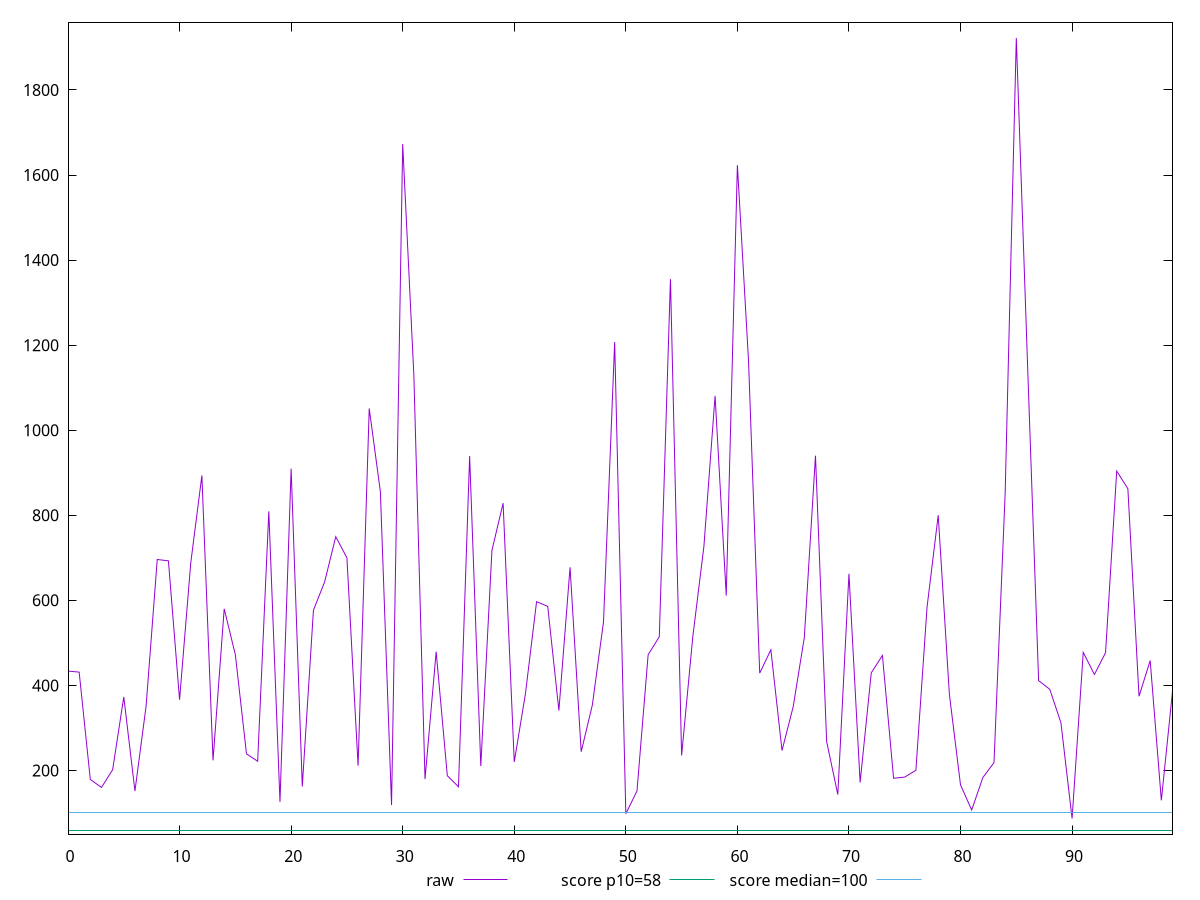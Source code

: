 reset

$raw <<EOF
0 433.6
1 431.20000000000005
2 178.8
3 160
4 201.59999999999965
5 372.7999999999993
6 151.60000000000036
7 351.20000000000005
8 696.0000000000015
9 692.8000000000001
10 366.40000000000003
11 687.2
12 893.6000000000015
13 223.60000000000002
14 580
15 472
16 238.8
17 221.60000000000002
18 809.2
19 126.00000000000074
20 909.6000000000015
21 162.39999999999964
22 576.7999999999993
23 643.2000000000007
24 749.600000000003
25 700
26 211.20000000000002
27 1051.2000000000007
28 855.2000000000007
29 118.66666666666691
30 1672.8000000000002
31 1129.6000000000001
32 179.60000000000073
33 479.1999999999993
34 187.59999999999965
35 161.59999999999954
36 939.200000000003
37 210.4
38 717.5999999999985
39 828.4000000000008
40 220
41 380
42 596.8
43 585.6000000000008
44 340.7999999999986
45 677.5999999999992
46 244.00000000000037
47 354.00000000000074
48 549.5999999999992
49 1207.199999999997
50 98.13333333333334
51 151.6
52 471.9999999999993
53 514.4000000000008
54 1355.2000000000016
55 235.1999999999993
56 513.5999999999979
57 727.2
58 1080.8000000000015
59 611.2
60 1623.200000000003
61 1162.4
62 428.7999999999986
63 483.6
64 246.8
65 349.60000000000076
66 512.7999999999989
67 939.9999999999986
68 268
69 143.20000000000002
70 662.3999999999986
71 171.73333333333335
72 429.6
73 470.4
74 181.60000000000002
75 184.39999999999964
76 200.39999999999964
77 583.9999999999985
78 800
79 379.2000000000004
80 166
81 106.93333333333335
82 183.20000000000002
83 218.4
84 851.2000000000015
85 1922.4
86 1160.800000000003
87 411.20000000000147
88 390.80000000000075
89 312
90 86.93333333333334
91 477.6
92 425.5999999999997
93 476.7999999999996
94 904
95 862.4000000000001
96 374.4000000000008
97 458.40000000000003
98 129.59999999999962
99 385.6
EOF

set key outside below
set xrange [0:99]
set yrange [50.224000000000004:1959.1093333333333]
set trange [50.224000000000004:1959.1093333333333]
set terminal svg size 640, 500 enhanced background rgb 'white'
set output "report_00013_2021-02-09T12-04-24.940Z/estimated-input-latency/samples/pages/raw/values.svg"

plot $raw title "raw" with line, \
     58 title "score p10=58", \
     100 title "score median=100"

reset
